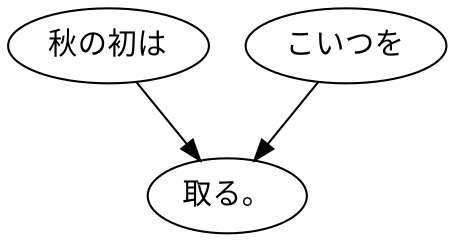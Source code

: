 digraph graph4018 {
	node0 [label="秋の初は"];
	node1 [label="こいつを"];
	node2 [label="取る。"];
	node0 -> node2;
	node1 -> node2;
}
